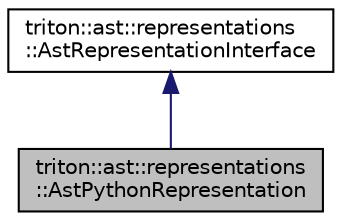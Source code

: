 digraph "triton::ast::representations::AstPythonRepresentation"
{
  edge [fontname="Helvetica",fontsize="10",labelfontname="Helvetica",labelfontsize="10"];
  node [fontname="Helvetica",fontsize="10",shape=record];
  Node0 [label="triton::ast::representations\l::AstPythonRepresentation",height=0.2,width=0.4,color="black", fillcolor="grey75", style="filled", fontcolor="black"];
  Node1 -> Node0 [dir="back",color="midnightblue",fontsize="10",style="solid",fontname="Helvetica"];
  Node1 [label="triton::ast::representations\l::AstRepresentationInterface",height=0.2,width=0.4,color="black", fillcolor="white", style="filled",URL="$classtriton_1_1ast_1_1representations_1_1AstRepresentationInterface.html",tooltip="The AST representation interface. "];
}
